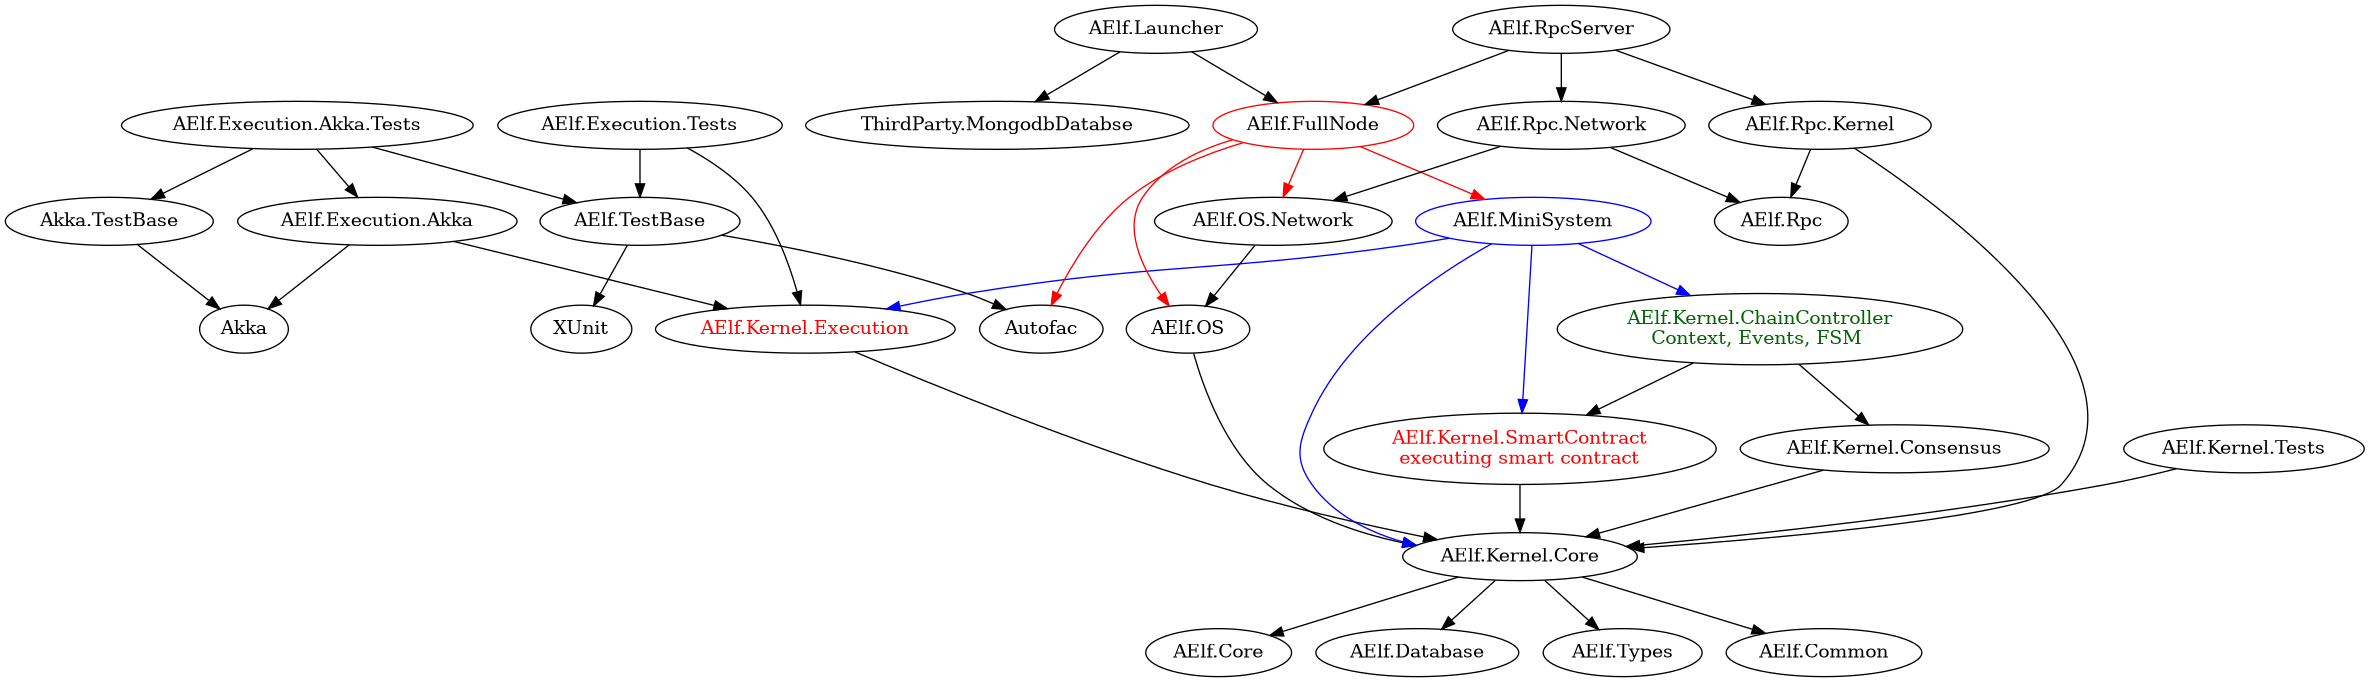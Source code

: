 @startuml
digraph G {
    "AElf.Kernel.Core" -> {"AElf.Core";"AElf.Database";"AElf.Types";"AElf.Common"};
    
    "AElf.OS" -> "AElf.Kernel.Core";
    "AElf.Execution" -> "AElf.Kernel.Core";
    "AElf.Execution"[label="AElf.Kernel.Execution" , fontcolor = red];
    "AElf.Execution.Akka" -> {"AElf.Execution", "Akka"};
    
    "AElf.SmartContract" -> "AElf.Kernel.Core";
    "AElf.SmartContract"[label="AElf.Kernel.SmartContract\n executing smart contract " , fontcolor = red];
    
    "AElf.ChainController" -> {"AElf.SmartContract","AElf.Kernel.Consensus"}
    "AElf.ChainController"[fontcolor=darkgreen]
    
    "AElf.Kernel.Consensus" -> "AElf.Kernel.Core";
    
    "AElf.MiniSystem" -> {"AElf.Kernel.Core";"AElf.SmartContract";"AElf.Execution","AElf.ChainController"}[color=blue];
    
    
    "AElf.ChainController"[label="AElf.Kernel.ChainController\nContext, Events, FSM "]
    
    "AElf.MiniSystem"[color=blue];
    
    
    "AElf.Network"[label="AElf.OS.Network"]
    "AElf.Network" -> "AElf.OS";
    
    
    "AElf.FullNode" -> {"AElf.MiniSystem"; "AElf.OS";"AElf.Network";"Autofac"} [color=red]; 
    "AElf.FullNode" [color=red] ;
    "AElf.Launcher" -> {"AElf.FullNode","ThirdParty.MongodbDatabse"};
    "AElf.Rpc";
    "AElf.Rpc.Kernel" -> {"AElf.Rpc","AElf.Kernel.Core"};
    "AElf.Rpc.Network" -> {"AElf.Rpc","AElf.Network"};
    "AElf.RpcServer" -> {"AElf.Rpc.Kernel","AElf.Rpc.Network","AElf.FullNode"}
    "AElf.Kernel.Tests" -> "AElf.Kernel.Core";
    "AElf.Execution.Tests" -> {"AElf.Execution","AElf.TestBase"};
    "AElf.TestBase" -> {"Autofac", "XUnit"}
    "AElf.Execution.Akka.Tests" -> {"AElf.Execution.Akka","AElf.TestBase","Akka.TestBase"};
    "Akka.TestBase" -> "Akka";

  }
@enduml
//AElf.Kernel不应改引用AElf.Kernel.Types，而应该引用AElf.Types

//正确的用法应该是 AElf.MiniSystem 引用 AElf.Kernel 以及 AElf.Kernel.Consensus， 
//然后 MyDPosChain 引用 AElf.MiniSystem + AElf.Kernel.Consensus.DPos

//项目的划分问题，AElf.Kernel、AElf.SmartContract、AElf.ChainController、AElf.Execution 之间的关系梳理

//项目只调用引用项目提供的方法，而不越级调用，如果越级调用需要在项目依赖图上展示